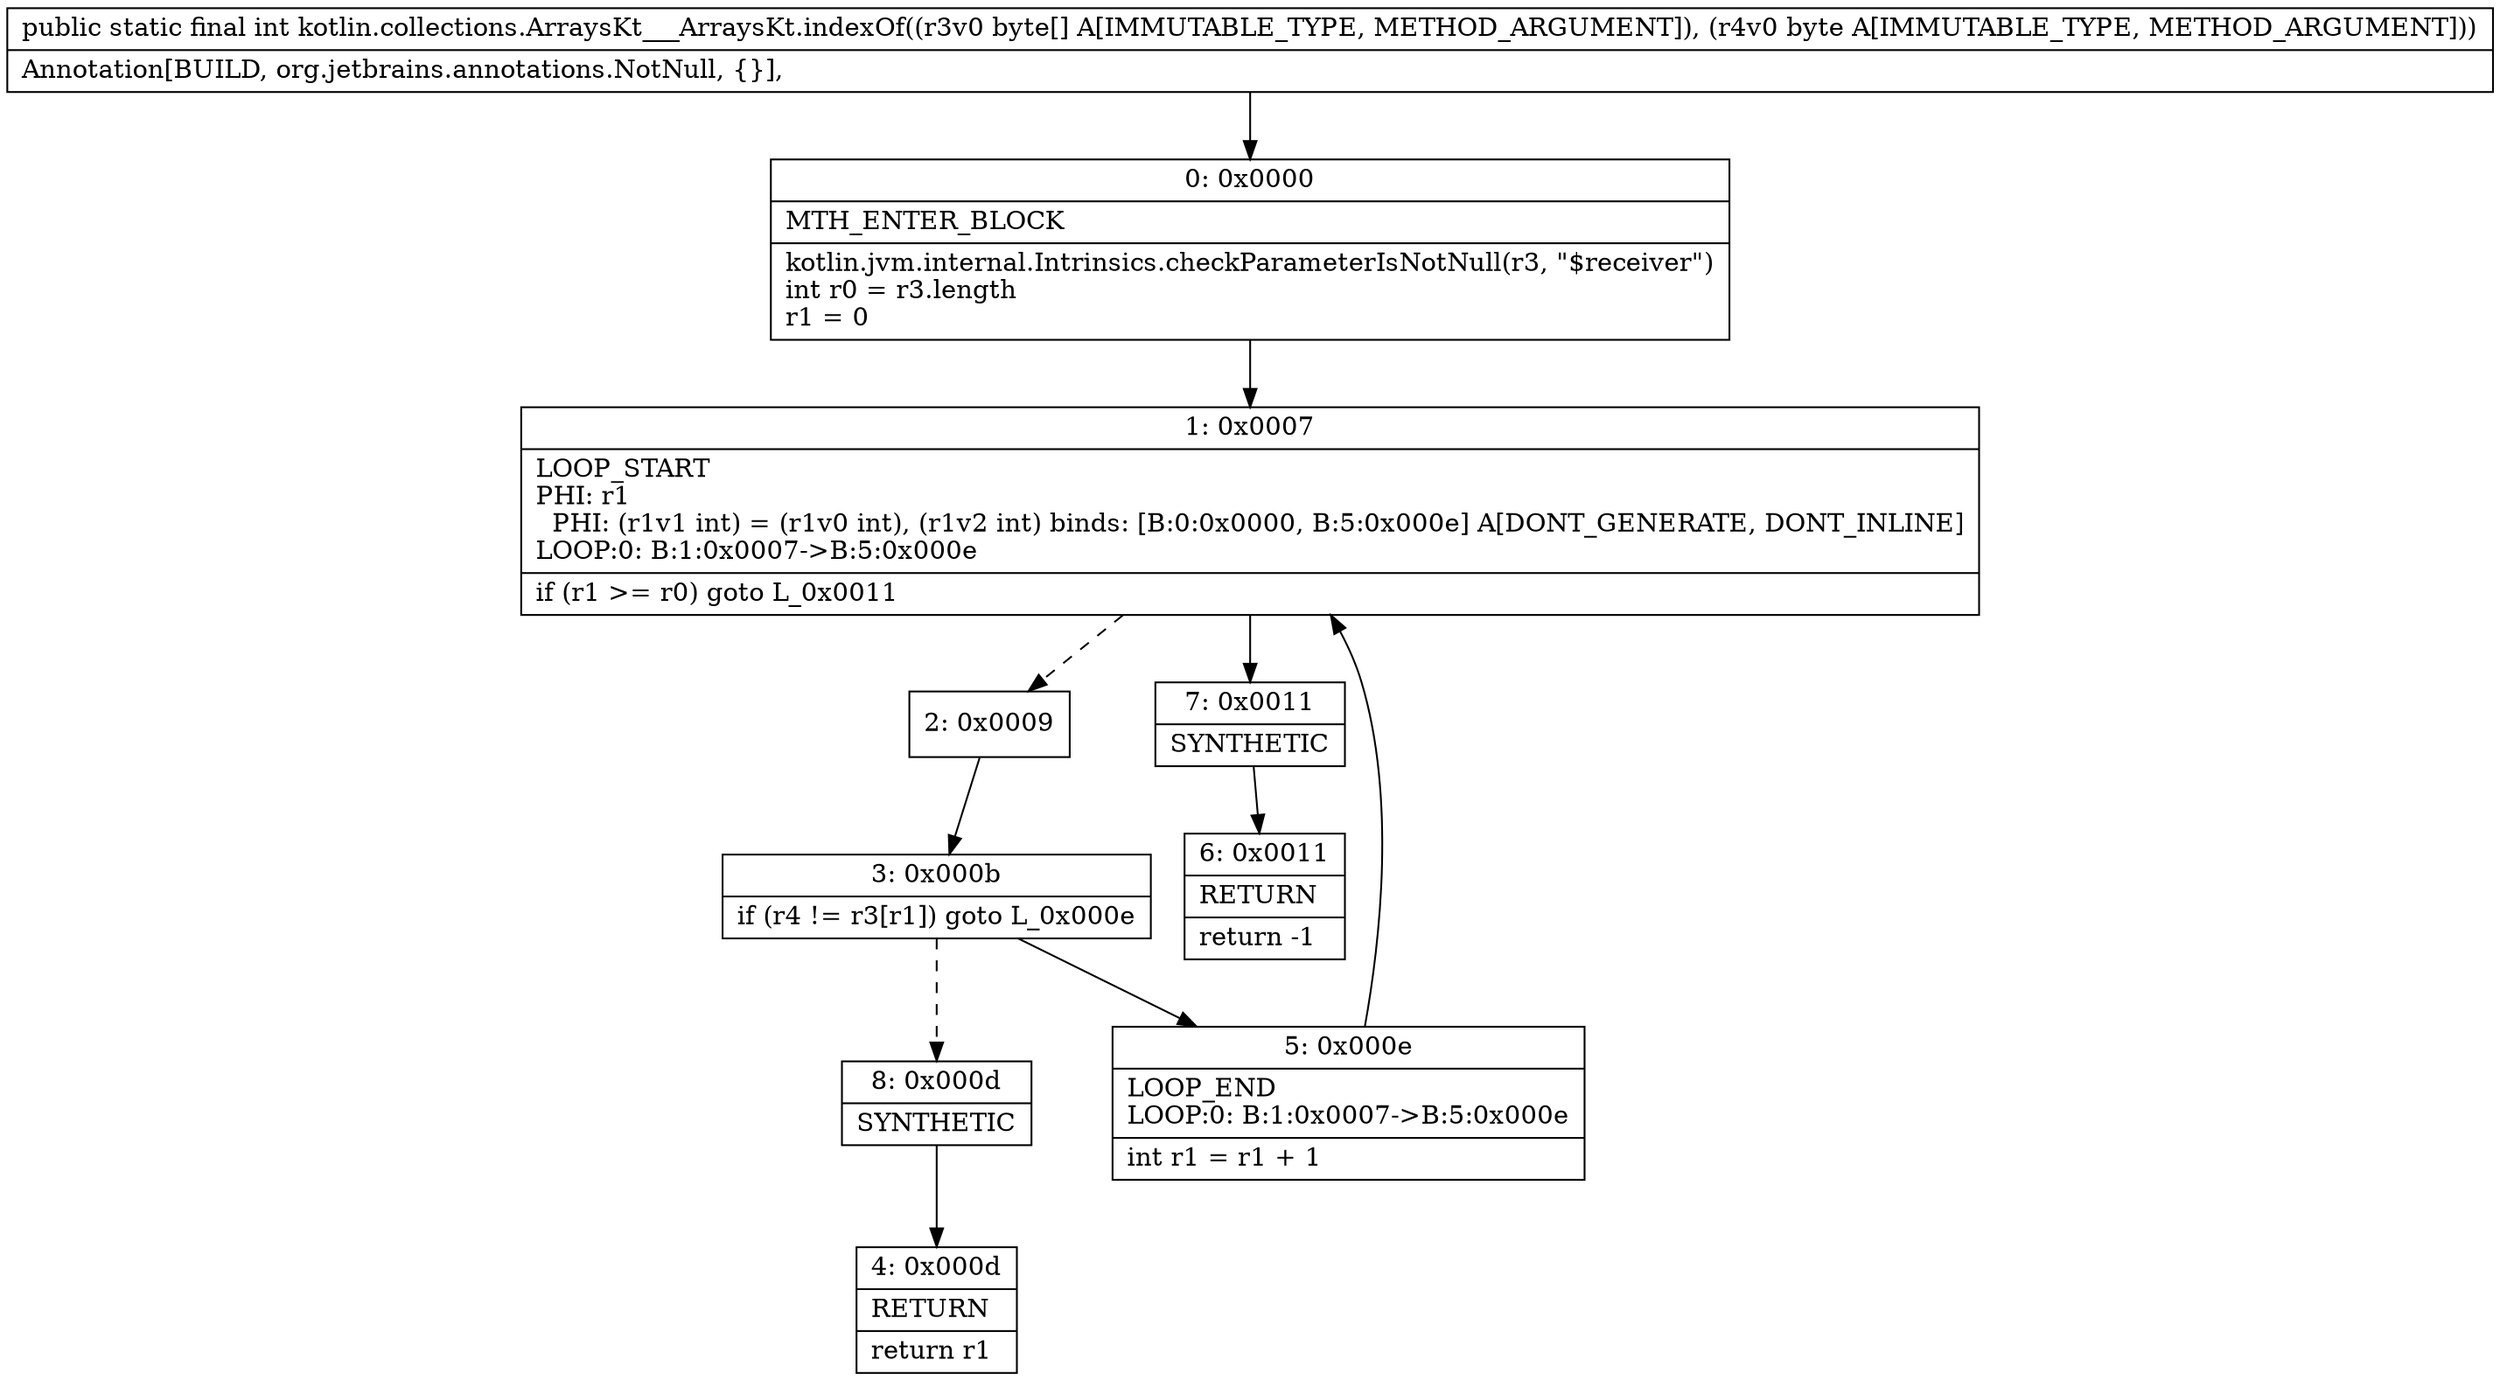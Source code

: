 digraph "CFG forkotlin.collections.ArraysKt___ArraysKt.indexOf([BB)I" {
Node_0 [shape=record,label="{0\:\ 0x0000|MTH_ENTER_BLOCK\l|kotlin.jvm.internal.Intrinsics.checkParameterIsNotNull(r3, \"$receiver\")\lint r0 = r3.length\lr1 = 0\l}"];
Node_1 [shape=record,label="{1\:\ 0x0007|LOOP_START\lPHI: r1 \l  PHI: (r1v1 int) = (r1v0 int), (r1v2 int) binds: [B:0:0x0000, B:5:0x000e] A[DONT_GENERATE, DONT_INLINE]\lLOOP:0: B:1:0x0007\-\>B:5:0x000e\l|if (r1 \>= r0) goto L_0x0011\l}"];
Node_2 [shape=record,label="{2\:\ 0x0009}"];
Node_3 [shape=record,label="{3\:\ 0x000b|if (r4 != r3[r1]) goto L_0x000e\l}"];
Node_4 [shape=record,label="{4\:\ 0x000d|RETURN\l|return r1\l}"];
Node_5 [shape=record,label="{5\:\ 0x000e|LOOP_END\lLOOP:0: B:1:0x0007\-\>B:5:0x000e\l|int r1 = r1 + 1\l}"];
Node_6 [shape=record,label="{6\:\ 0x0011|RETURN\l|return \-1\l}"];
Node_7 [shape=record,label="{7\:\ 0x0011|SYNTHETIC\l}"];
Node_8 [shape=record,label="{8\:\ 0x000d|SYNTHETIC\l}"];
MethodNode[shape=record,label="{public static final int kotlin.collections.ArraysKt___ArraysKt.indexOf((r3v0 byte[] A[IMMUTABLE_TYPE, METHOD_ARGUMENT]), (r4v0 byte A[IMMUTABLE_TYPE, METHOD_ARGUMENT]))  | Annotation[BUILD, org.jetbrains.annotations.NotNull, \{\}], \l}"];
MethodNode -> Node_0;
Node_0 -> Node_1;
Node_1 -> Node_2[style=dashed];
Node_1 -> Node_7;
Node_2 -> Node_3;
Node_3 -> Node_5;
Node_3 -> Node_8[style=dashed];
Node_5 -> Node_1;
Node_7 -> Node_6;
Node_8 -> Node_4;
}

